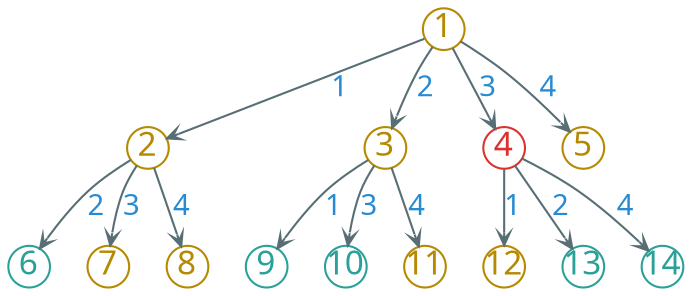 digraph g {
    bgcolor=transparent
    rankdir=TB
    graph [nodesep=0.25, ranksep=0.3]
    node [shape=circle, fixedsize=true, width=0.28, color="#b58900", fontcolor="#b58900", fontsize=16, fontname="LXGWWenKai"]
    edge [arrowhead=vee, color="#586e75", fontcolor="#268bd2", fontsize=14, fontname="LXGWWenKai" arrowsize=0.6]

    1 -> 2 [label="1"]
    1 -> 3 [label="2"]

    node [color="#dc322f", fontcolor="#dc322f"]

    1 -> 4 [label="3"]

    node [color="#b58900", fontcolor="#b58900"]

    1 -> 5 [label="4"]

    node [color="#2aa198", fontcolor="#2aa198"]

    2 -> 6 [label="2"]

    node [color="#b58900", fontcolor="#b58900"]

    2 -> 7 [label="3"]
    2 -> 8 [label="4"]

    node [color="#2aa198", fontcolor="#2aa198"]

    3 -> 9 [label="1"]
    3 -> 10 [label="3"]

    node [color="#b58900", fontcolor="#b58900"]

    3 -> 11 [label="4"]
    4 -> 12 [label="1"]

    node [color="#2aa198", fontcolor="#2aa198"]

    4 -> 13 [label="2"]
    4 -> 14 [label="4"]
}